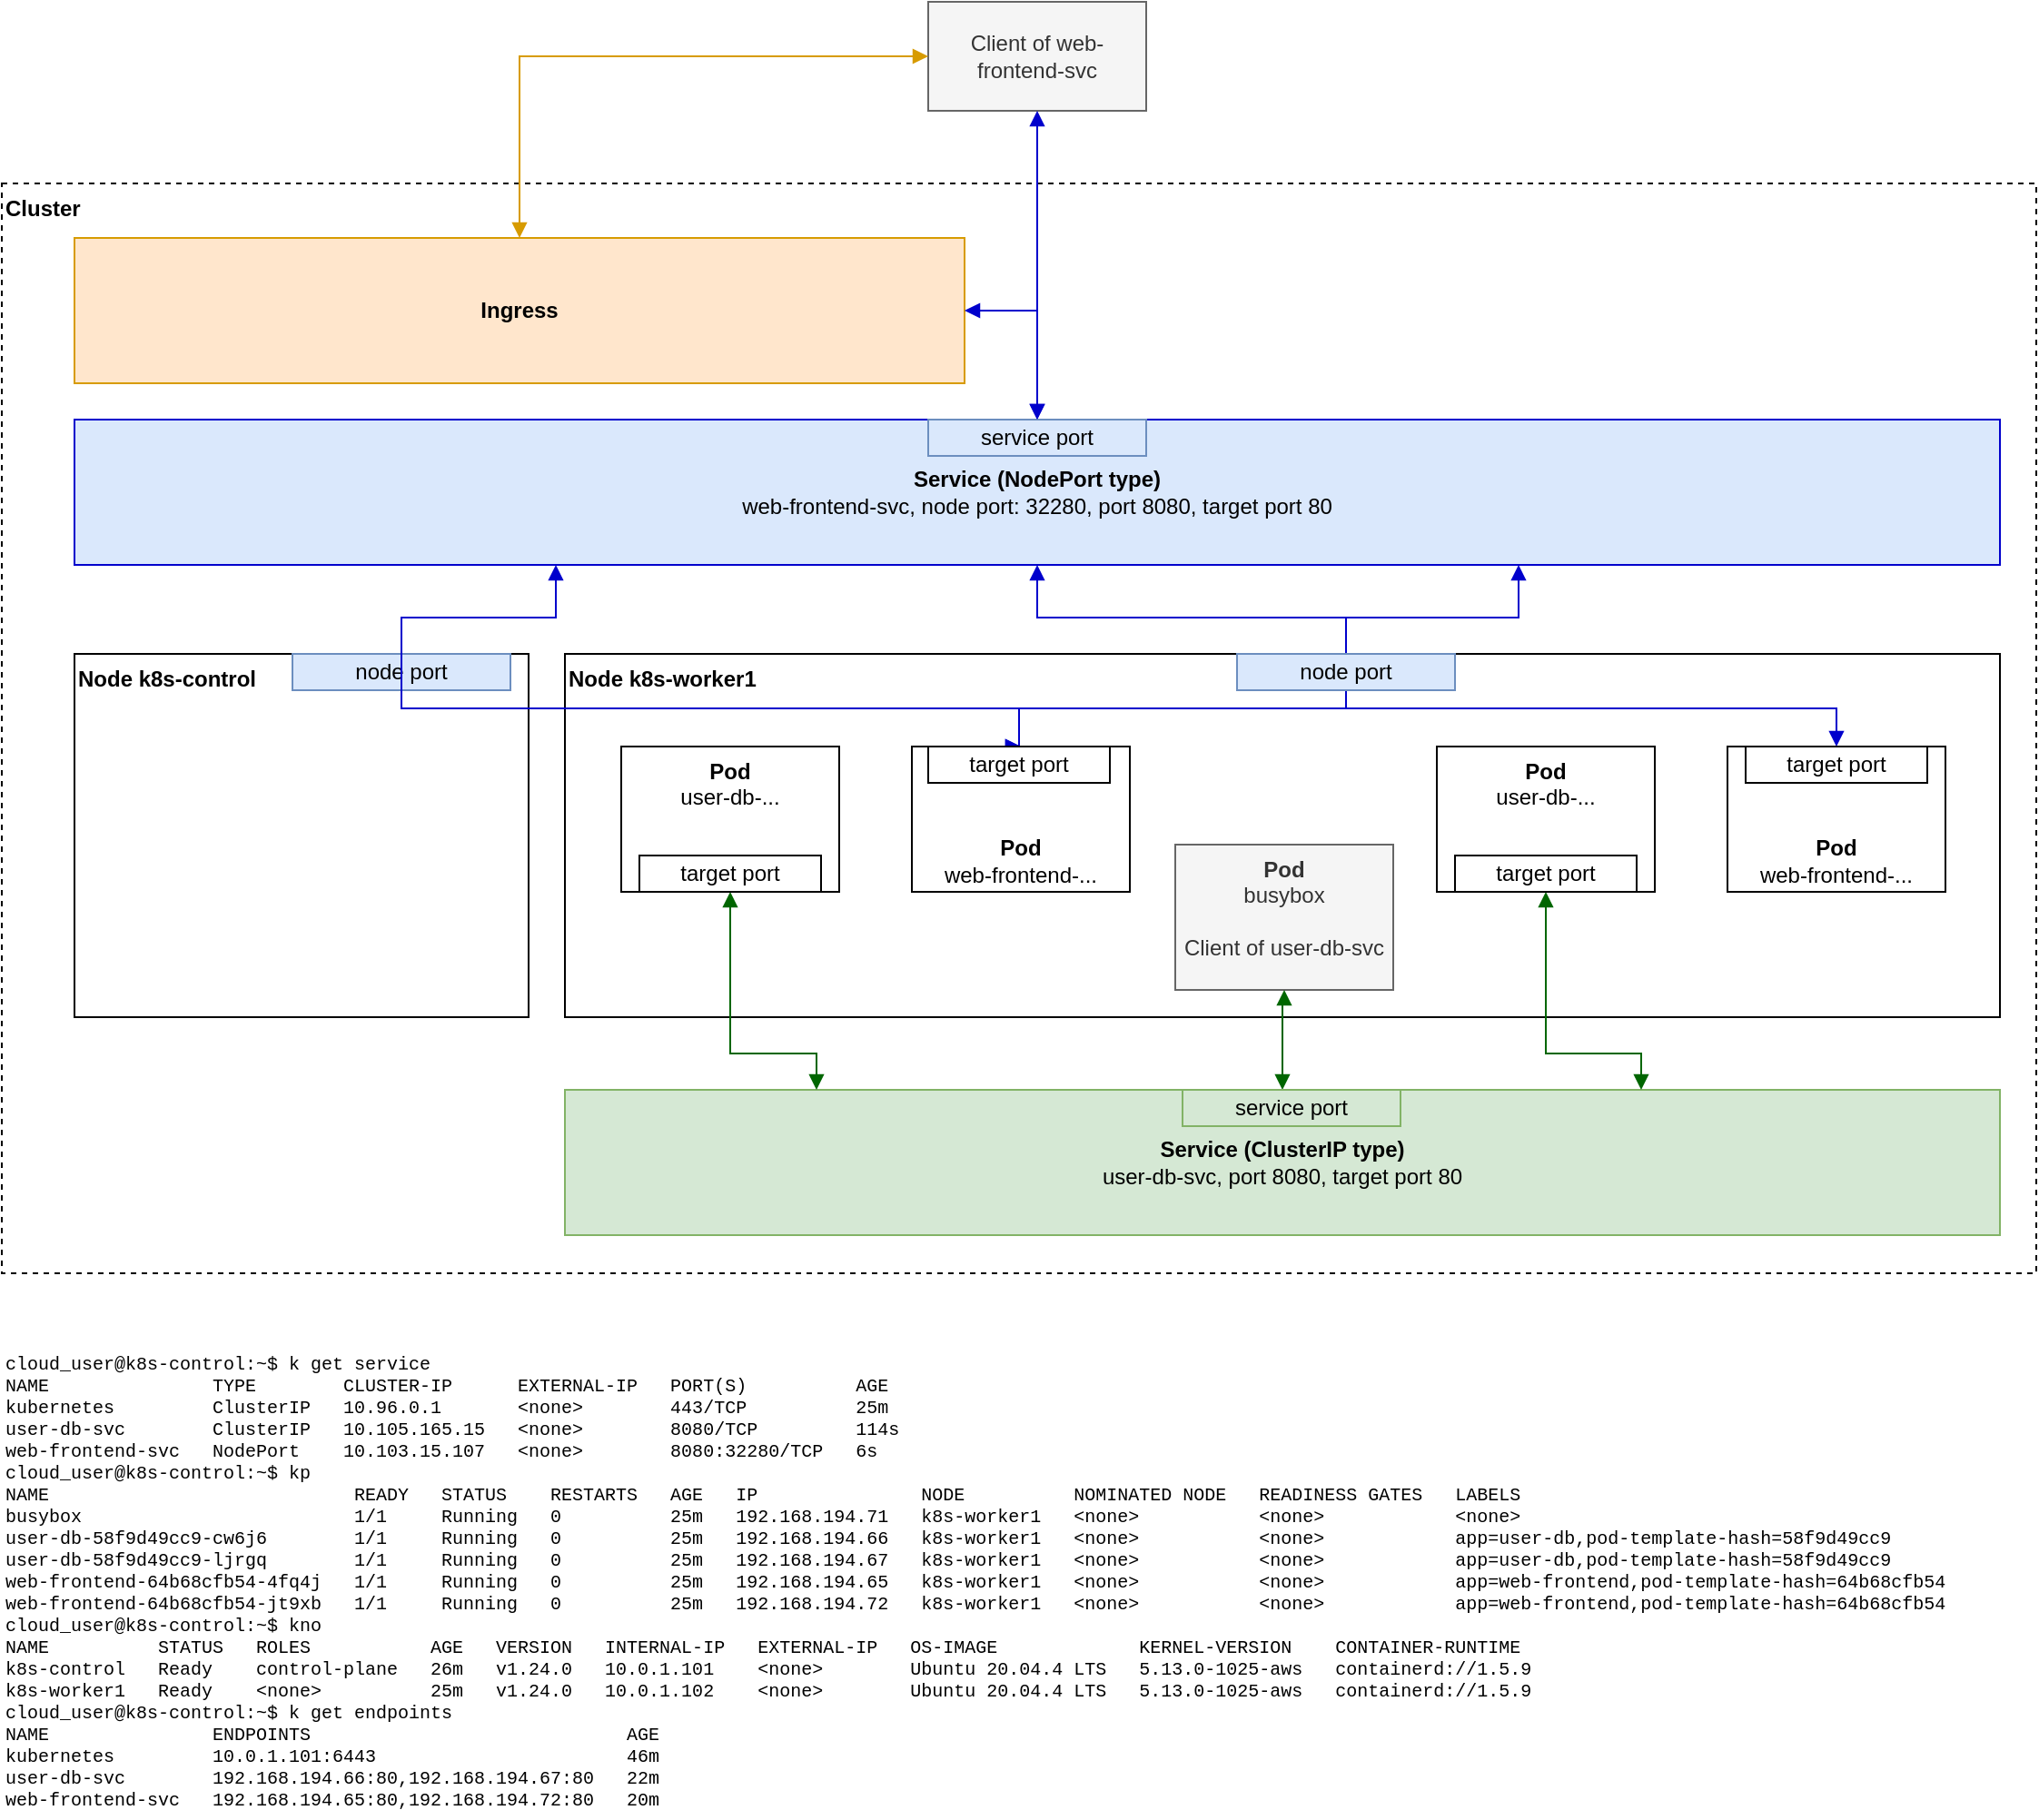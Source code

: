 <mxfile version="17.2.4" type="device"><diagram name="Services-Ingress" id="MA8E6Jf3UOTVevMTUsRK"><mxGraphModel dx="1358" dy="777" grid="1" gridSize="10" guides="1" tooltips="1" connect="1" arrows="1" fold="1" page="1" pageScale="1" pageWidth="827" pageHeight="1169" math="0" shadow="0"><root><mxCell id="U_m7lOSmqL75EaC9EaHK-0"/><mxCell id="U_m7lOSmqL75EaC9EaHK-1" parent="U_m7lOSmqL75EaC9EaHK-0"/><mxCell id="U_m7lOSmqL75EaC9EaHK-2" value="Cluster" style="rounded=0;whiteSpace=wrap;html=1;verticalAlign=top;dashed=1;align=left;fontStyle=1" vertex="1" parent="U_m7lOSmqL75EaC9EaHK-1"><mxGeometry x="40" y="160" width="1120" height="600" as="geometry"/></mxCell><mxCell id="U_m7lOSmqL75EaC9EaHK-3" value="&lt;b&gt;Node&amp;nbsp;k8s-control&lt;/b&gt;" style="rounded=0;whiteSpace=wrap;html=1;verticalAlign=top;align=left;" vertex="1" parent="U_m7lOSmqL75EaC9EaHK-1"><mxGeometry x="80" y="419" width="250" height="200" as="geometry"/></mxCell><mxCell id="U_m7lOSmqL75EaC9EaHK-4" value="&lt;b&gt;Node&amp;nbsp;k8s-worker1&lt;/b&gt;" style="rounded=0;whiteSpace=wrap;html=1;verticalAlign=top;align=left;" vertex="1" parent="U_m7lOSmqL75EaC9EaHK-1"><mxGeometry x="350" y="419" width="790" height="200" as="geometry"/></mxCell><mxCell id="U_m7lOSmqL75EaC9EaHK-5" value="&lt;b&gt;Pod&lt;/b&gt;&lt;br&gt;web-frontend-..." style="rounded=0;whiteSpace=wrap;html=1;verticalAlign=bottom;" vertex="1" parent="U_m7lOSmqL75EaC9EaHK-1"><mxGeometry x="541" y="470" width="120" height="80" as="geometry"/></mxCell><mxCell id="U_m7lOSmqL75EaC9EaHK-6" value="&lt;b&gt;Pod&lt;/b&gt;&lt;br&gt;user-db-..." style="rounded=0;whiteSpace=wrap;html=1;verticalAlign=top;" vertex="1" parent="U_m7lOSmqL75EaC9EaHK-1"><mxGeometry x="381" y="470" width="120" height="80" as="geometry"/></mxCell><mxCell id="U_m7lOSmqL75EaC9EaHK-7" value="&lt;b&gt;Service (NodePort type)&lt;/b&gt;&lt;br&gt;web-frontend-svc, node port: 32280, port 8080, target port 80" style="rounded=0;whiteSpace=wrap;html=1;verticalAlign=middle;fillColor=#dae8fc;strokeColor=#0000CC;fontColor=#000000;" vertex="1" parent="U_m7lOSmqL75EaC9EaHK-1"><mxGeometry x="80" y="290" width="1060" height="80" as="geometry"/></mxCell><mxCell id="U_m7lOSmqL75EaC9EaHK-8" value="&lt;b&gt;Service (ClusterIP type)&lt;/b&gt;&lt;br&gt;user-db-svc, port 8080, target port 80" style="rounded=0;whiteSpace=wrap;html=1;verticalAlign=middle;fillColor=#d5e8d4;strokeColor=#82b366;" vertex="1" parent="U_m7lOSmqL75EaC9EaHK-1"><mxGeometry x="350" y="659" width="790" height="80" as="geometry"/></mxCell><mxCell id="U_m7lOSmqL75EaC9EaHK-9" value="&lt;b&gt;Pod&lt;br&gt;&lt;/b&gt;web-frontend-..." style="rounded=0;whiteSpace=wrap;html=1;verticalAlign=bottom;" vertex="1" parent="U_m7lOSmqL75EaC9EaHK-1"><mxGeometry x="990" y="470" width="120" height="80" as="geometry"/></mxCell><mxCell id="U_m7lOSmqL75EaC9EaHK-10" value="&lt;b&gt;Pod&lt;br&gt;&lt;/b&gt;user-db-..." style="rounded=0;whiteSpace=wrap;html=1;verticalAlign=top;" vertex="1" parent="U_m7lOSmqL75EaC9EaHK-1"><mxGeometry x="830" y="470" width="120" height="80" as="geometry"/></mxCell><mxCell id="U_m7lOSmqL75EaC9EaHK-11" value="" style="edgeStyle=orthogonalEdgeStyle;html=1;endArrow=block;elbow=vertical;startArrow=block;startFill=1;endFill=1;strokeColor=#0000CC;rounded=0;entryX=0.5;entryY=0;entryDx=0;entryDy=0;exitX=0.5;exitY=1;exitDx=0;exitDy=0;" edge="1" parent="U_m7lOSmqL75EaC9EaHK-1" source="U_m7lOSmqL75EaC9EaHK-7" target="U_m7lOSmqL75EaC9EaHK-5"><mxGeometry width="100" relative="1" as="geometry"><mxPoint x="520" y="519" as="sourcePoint"/><mxPoint x="620" y="519" as="targetPoint"/><Array as="points"><mxPoint x="610" y="399"/><mxPoint x="780" y="399"/><mxPoint x="780" y="449"/><mxPoint x="600" y="449"/></Array></mxGeometry></mxCell><mxCell id="U_m7lOSmqL75EaC9EaHK-12" value="" style="edgeStyle=orthogonalEdgeStyle;html=1;endArrow=block;elbow=vertical;startArrow=block;startFill=1;endFill=1;strokeColor=#0000CC;rounded=0;entryX=0.5;entryY=0;entryDx=0;entryDy=0;exitX=0.75;exitY=1;exitDx=0;exitDy=0;" edge="1" parent="U_m7lOSmqL75EaC9EaHK-1" source="U_m7lOSmqL75EaC9EaHK-7" target="U_m7lOSmqL75EaC9EaHK-9"><mxGeometry width="100" relative="1" as="geometry"><mxPoint x="790" y="369" as="sourcePoint"/><mxPoint x="670" y="509" as="targetPoint"/><Array as="points"><mxPoint x="875" y="399"/><mxPoint x="780" y="399"/><mxPoint x="780" y="449"/><mxPoint x="1050" y="449"/></Array></mxGeometry></mxCell><mxCell id="U_m7lOSmqL75EaC9EaHK-13" value="&lt;div&gt;&lt;div style=&quot;font-size: 10px&quot;&gt;cloud_user@k8s-control:~$ k get service&lt;/div&gt;&lt;div style=&quot;font-size: 10px&quot;&gt;NAME&amp;nbsp; &amp;nbsp; &amp;nbsp; &amp;nbsp; &amp;nbsp; &amp;nbsp; &amp;nbsp; &amp;nbsp;TYPE&amp;nbsp; &amp;nbsp; &amp;nbsp; &amp;nbsp; CLUSTER-IP&amp;nbsp; &amp;nbsp; &amp;nbsp; EXTERNAL-IP&amp;nbsp; &amp;nbsp;PORT(S)&amp;nbsp; &amp;nbsp; &amp;nbsp; &amp;nbsp; &amp;nbsp; AGE&lt;/div&gt;&lt;div style=&quot;font-size: 10px&quot;&gt;kubernetes&amp;nbsp; &amp;nbsp; &amp;nbsp; &amp;nbsp; &amp;nbsp;ClusterIP&amp;nbsp; &amp;nbsp;10.96.0.1&amp;nbsp; &amp;nbsp; &amp;nbsp; &amp;nbsp;&amp;lt;none&amp;gt;&amp;nbsp; &amp;nbsp; &amp;nbsp; &amp;nbsp; 443/TCP&amp;nbsp; &amp;nbsp; &amp;nbsp; &amp;nbsp; &amp;nbsp; 25m&lt;/div&gt;&lt;div style=&quot;font-size: 10px&quot;&gt;user-db-svc&amp;nbsp; &amp;nbsp; &amp;nbsp; &amp;nbsp; ClusterIP&amp;nbsp; &amp;nbsp;10.105.165.15&amp;nbsp; &amp;nbsp;&amp;lt;none&amp;gt;&amp;nbsp; &amp;nbsp; &amp;nbsp; &amp;nbsp; 8080/TCP&amp;nbsp; &amp;nbsp; &amp;nbsp; &amp;nbsp; &amp;nbsp;114s&lt;/div&gt;&lt;div style=&quot;font-size: 10px&quot;&gt;web-frontend-svc&amp;nbsp; &amp;nbsp;NodePort&amp;nbsp; &amp;nbsp; 10.103.15.107&amp;nbsp; &amp;nbsp;&amp;lt;none&amp;gt;&amp;nbsp; &amp;nbsp; &amp;nbsp; &amp;nbsp; 8080:32280/TCP&amp;nbsp; &amp;nbsp;6s&lt;/div&gt;&lt;div style=&quot;font-size: 10px&quot;&gt;cloud_user@k8s-control:~$ kp&lt;/div&gt;&lt;div style=&quot;font-size: 10px&quot;&gt;NAME&amp;nbsp; &amp;nbsp; &amp;nbsp; &amp;nbsp; &amp;nbsp; &amp;nbsp; &amp;nbsp; &amp;nbsp; &amp;nbsp; &amp;nbsp; &amp;nbsp; &amp;nbsp; &amp;nbsp; &amp;nbsp; READY&amp;nbsp; &amp;nbsp;STATUS&amp;nbsp; &amp;nbsp; RESTARTS&amp;nbsp; &amp;nbsp;AGE&amp;nbsp; &amp;nbsp;IP&amp;nbsp; &amp;nbsp; &amp;nbsp; &amp;nbsp; &amp;nbsp; &amp;nbsp; &amp;nbsp; &amp;nbsp;NODE&amp;nbsp; &amp;nbsp; &amp;nbsp; &amp;nbsp; &amp;nbsp; NOMINATED NODE&amp;nbsp; &amp;nbsp;READINESS GATES&amp;nbsp; &amp;nbsp;LABELS&lt;/div&gt;&lt;div style=&quot;font-size: 10px&quot;&gt;busybox&amp;nbsp; &amp;nbsp; &amp;nbsp; &amp;nbsp; &amp;nbsp; &amp;nbsp; &amp;nbsp; &amp;nbsp; &amp;nbsp; &amp;nbsp; &amp;nbsp; &amp;nbsp; &amp;nbsp;1/1&amp;nbsp; &amp;nbsp; &amp;nbsp;Running&amp;nbsp; &amp;nbsp;0&amp;nbsp; &amp;nbsp; &amp;nbsp; &amp;nbsp; &amp;nbsp; 25m&amp;nbsp; &amp;nbsp;192.168.194.71&amp;nbsp; &amp;nbsp;k8s-worker1&amp;nbsp; &amp;nbsp;&amp;lt;none&amp;gt;&amp;nbsp; &amp;nbsp; &amp;nbsp; &amp;nbsp; &amp;nbsp; &amp;nbsp;&amp;lt;none&amp;gt;&amp;nbsp; &amp;nbsp; &amp;nbsp; &amp;nbsp; &amp;nbsp; &amp;nbsp; &amp;lt;none&amp;gt;&lt;/div&gt;&lt;div style=&quot;font-size: 10px&quot;&gt;user-db-58f9d49cc9-cw6j6&amp;nbsp; &amp;nbsp; &amp;nbsp; &amp;nbsp; 1/1&amp;nbsp; &amp;nbsp; &amp;nbsp;Running&amp;nbsp; &amp;nbsp;0&amp;nbsp; &amp;nbsp; &amp;nbsp; &amp;nbsp; &amp;nbsp; 25m&amp;nbsp; &amp;nbsp;192.168.194.66&amp;nbsp; &amp;nbsp;k8s-worker1&amp;nbsp; &amp;nbsp;&amp;lt;none&amp;gt;&amp;nbsp; &amp;nbsp; &amp;nbsp; &amp;nbsp; &amp;nbsp; &amp;nbsp;&amp;lt;none&amp;gt;&amp;nbsp; &amp;nbsp; &amp;nbsp; &amp;nbsp; &amp;nbsp; &amp;nbsp; app=user-db,pod-template-hash=58f9d49cc9&lt;/div&gt;&lt;div style=&quot;font-size: 10px&quot;&gt;user-db-58f9d49cc9-ljrgq&amp;nbsp; &amp;nbsp; &amp;nbsp; &amp;nbsp; 1/1&amp;nbsp; &amp;nbsp; &amp;nbsp;Running&amp;nbsp; &amp;nbsp;0&amp;nbsp; &amp;nbsp; &amp;nbsp; &amp;nbsp; &amp;nbsp; 25m&amp;nbsp; &amp;nbsp;192.168.194.67&amp;nbsp; &amp;nbsp;k8s-worker1&amp;nbsp; &amp;nbsp;&amp;lt;none&amp;gt;&amp;nbsp; &amp;nbsp; &amp;nbsp; &amp;nbsp; &amp;nbsp; &amp;nbsp;&amp;lt;none&amp;gt;&amp;nbsp; &amp;nbsp; &amp;nbsp; &amp;nbsp; &amp;nbsp; &amp;nbsp; app=user-db,pod-template-hash=58f9d49cc9&lt;/div&gt;&lt;div style=&quot;font-size: 10px&quot;&gt;web-frontend-64b68cfb54-4fq4j&amp;nbsp; &amp;nbsp;1/1&amp;nbsp; &amp;nbsp; &amp;nbsp;Running&amp;nbsp; &amp;nbsp;0&amp;nbsp; &amp;nbsp; &amp;nbsp; &amp;nbsp; &amp;nbsp; 25m&amp;nbsp; &amp;nbsp;192.168.194.65&amp;nbsp; &amp;nbsp;k8s-worker1&amp;nbsp; &amp;nbsp;&amp;lt;none&amp;gt;&amp;nbsp; &amp;nbsp; &amp;nbsp; &amp;nbsp; &amp;nbsp; &amp;nbsp;&amp;lt;none&amp;gt;&amp;nbsp; &amp;nbsp; &amp;nbsp; &amp;nbsp; &amp;nbsp; &amp;nbsp; app=web-frontend,pod-template-hash=64b68cfb54&lt;/div&gt;&lt;div style=&quot;font-size: 10px&quot;&gt;web-frontend-64b68cfb54-jt9xb&amp;nbsp; &amp;nbsp;1/1&amp;nbsp; &amp;nbsp; &amp;nbsp;Running&amp;nbsp; &amp;nbsp;0&amp;nbsp; &amp;nbsp; &amp;nbsp; &amp;nbsp; &amp;nbsp; 25m&amp;nbsp; &amp;nbsp;192.168.194.72&amp;nbsp; &amp;nbsp;k8s-worker1&amp;nbsp; &amp;nbsp;&amp;lt;none&amp;gt;&amp;nbsp; &amp;nbsp; &amp;nbsp; &amp;nbsp; &amp;nbsp; &amp;nbsp;&amp;lt;none&amp;gt;&amp;nbsp; &amp;nbsp; &amp;nbsp; &amp;nbsp; &amp;nbsp; &amp;nbsp; app=web-frontend,pod-template-hash=64b68cfb54&lt;/div&gt;&lt;div style=&quot;font-size: 10px&quot;&gt;cloud_user@k8s-control:~$ kno&lt;/div&gt;&lt;div style=&quot;font-size: 10px&quot;&gt;NAME&amp;nbsp; &amp;nbsp; &amp;nbsp; &amp;nbsp; &amp;nbsp; STATUS&amp;nbsp; &amp;nbsp;ROLES&amp;nbsp; &amp;nbsp; &amp;nbsp; &amp;nbsp; &amp;nbsp; &amp;nbsp;AGE&amp;nbsp; &amp;nbsp;VERSION&amp;nbsp; &amp;nbsp;INTERNAL-IP&amp;nbsp; &amp;nbsp;EXTERNAL-IP&amp;nbsp; &amp;nbsp;OS-IMAGE&amp;nbsp; &amp;nbsp; &amp;nbsp; &amp;nbsp; &amp;nbsp; &amp;nbsp; &amp;nbsp;KERNEL-VERSION&amp;nbsp; &amp;nbsp; CONTAINER-RUNTIME&lt;/div&gt;&lt;div style=&quot;font-size: 10px&quot;&gt;k8s-control&amp;nbsp; &amp;nbsp;Ready&amp;nbsp; &amp;nbsp; control-plane&amp;nbsp; &amp;nbsp;26m&amp;nbsp; &amp;nbsp;v1.24.0&amp;nbsp; &amp;nbsp;10.0.1.101&amp;nbsp; &amp;nbsp; &amp;lt;none&amp;gt;&amp;nbsp; &amp;nbsp; &amp;nbsp; &amp;nbsp; Ubuntu 20.04.4 LTS&amp;nbsp; &amp;nbsp;5.13.0-1025-aws&amp;nbsp; &amp;nbsp;containerd://1.5.9&lt;/div&gt;&lt;div style=&quot;font-size: 10px&quot;&gt;k8s-worker1&amp;nbsp; &amp;nbsp;Ready&amp;nbsp; &amp;nbsp; &amp;lt;none&amp;gt;&amp;nbsp; &amp;nbsp; &amp;nbsp; &amp;nbsp; &amp;nbsp; 25m&amp;nbsp; &amp;nbsp;v1.24.0&amp;nbsp; &amp;nbsp;10.0.1.102&amp;nbsp; &amp;nbsp; &amp;lt;none&amp;gt;&amp;nbsp; &amp;nbsp; &amp;nbsp; &amp;nbsp; Ubuntu 20.04.4 LTS&amp;nbsp; &amp;nbsp;5.13.0-1025-aws&amp;nbsp; &amp;nbsp;containerd://1.5.9&lt;/div&gt;&lt;div&gt;&lt;div&gt;cloud_user@k8s-control:~$ k get endpoints&lt;/div&gt;&lt;div&gt;NAME&amp;nbsp; &amp;nbsp; &amp;nbsp; &amp;nbsp; &amp;nbsp; &amp;nbsp; &amp;nbsp; &amp;nbsp;ENDPOINTS&amp;nbsp; &amp;nbsp; &amp;nbsp; &amp;nbsp; &amp;nbsp; &amp;nbsp; &amp;nbsp; &amp;nbsp; &amp;nbsp; &amp;nbsp; &amp;nbsp; &amp;nbsp; &amp;nbsp; &amp;nbsp; &amp;nbsp;AGE&lt;/div&gt;&lt;div&gt;kubernetes&amp;nbsp; &amp;nbsp; &amp;nbsp; &amp;nbsp; &amp;nbsp;10.0.1.101:6443&amp;nbsp; &amp;nbsp; &amp;nbsp; &amp;nbsp; &amp;nbsp; &amp;nbsp; &amp;nbsp; &amp;nbsp; &amp;nbsp; &amp;nbsp; &amp;nbsp; &amp;nbsp;46m&lt;/div&gt;&lt;div&gt;user-db-svc&amp;nbsp; &amp;nbsp; &amp;nbsp; &amp;nbsp; 192.168.194.66:80,192.168.194.67:80&amp;nbsp; &amp;nbsp;22m&lt;/div&gt;&lt;div&gt;web-frontend-svc&amp;nbsp; &amp;nbsp;192.168.194.65:80,192.168.194.72:80&amp;nbsp; &amp;nbsp;20m&lt;/div&gt;&lt;/div&gt;&lt;/div&gt;" style="rounded=0;whiteSpace=wrap;html=1;verticalAlign=middle;align=left;fontFamily=Courier New;fontSize=10;strokeColor=none;" vertex="1" parent="U_m7lOSmqL75EaC9EaHK-1"><mxGeometry x="40" y="800" width="1110" height="260" as="geometry"/></mxCell><mxCell id="U_m7lOSmqL75EaC9EaHK-14" value="&lt;b&gt;Pod&lt;/b&gt;&lt;br&gt;busybox&lt;br&gt;&lt;br&gt;Client of user-db-svc" style="rounded=0;whiteSpace=wrap;html=1;verticalAlign=top;fillColor=#f5f5f5;fontColor=#333333;strokeColor=#666666;" vertex="1" parent="U_m7lOSmqL75EaC9EaHK-1"><mxGeometry x="686" y="524" width="120" height="80" as="geometry"/></mxCell><mxCell id="U_m7lOSmqL75EaC9EaHK-15" value="" style="edgeStyle=orthogonalEdgeStyle;html=1;endArrow=block;elbow=vertical;startArrow=block;startFill=1;endFill=1;strokeColor=#006600;rounded=0;entryX=0.75;entryY=0;entryDx=0;entryDy=0;exitX=0.5;exitY=1;exitDx=0;exitDy=0;" edge="1" parent="U_m7lOSmqL75EaC9EaHK-1" source="U_m7lOSmqL75EaC9EaHK-10" target="U_m7lOSmqL75EaC9EaHK-8"><mxGeometry width="100" relative="1" as="geometry"><mxPoint x="970" y="369" as="sourcePoint"/><mxPoint x="1060" y="469" as="targetPoint"/><Array as="points"><mxPoint x="890" y="639"/><mxPoint x="943" y="639"/></Array></mxGeometry></mxCell><mxCell id="U_m7lOSmqL75EaC9EaHK-16" value="" style="edgeStyle=orthogonalEdgeStyle;html=1;endArrow=block;elbow=vertical;startArrow=block;startFill=1;endFill=1;strokeColor=#006600;rounded=0;entryX=0.25;entryY=0;entryDx=0;entryDy=0;exitX=0.5;exitY=1;exitDx=0;exitDy=0;" edge="1" parent="U_m7lOSmqL75EaC9EaHK-1" source="U_m7lOSmqL75EaC9EaHK-6"><mxGeometry width="100" relative="1" as="geometry"><mxPoint x="841" y="529" as="sourcePoint"/><mxPoint x="488.5" y="659" as="targetPoint"/><Array as="points"><mxPoint x="441" y="639"/><mxPoint x="489" y="639"/></Array></mxGeometry></mxCell><mxCell id="U_m7lOSmqL75EaC9EaHK-17" value="Client of web-frontend-svc" style="rounded=0;whiteSpace=wrap;html=1;fillColor=#f5f5f5;fontColor=#333333;strokeColor=#666666;" vertex="1" parent="U_m7lOSmqL75EaC9EaHK-1"><mxGeometry x="550" y="60" width="120" height="60" as="geometry"/></mxCell><mxCell id="U_m7lOSmqL75EaC9EaHK-18" value="" style="edgeStyle=orthogonalEdgeStyle;html=1;endArrow=block;elbow=vertical;startArrow=block;startFill=1;endFill=1;strokeColor=#0000CC;rounded=0;entryX=0.5;entryY=0;entryDx=0;entryDy=0;exitX=0.5;exitY=1;exitDx=0;exitDy=0;" edge="1" parent="U_m7lOSmqL75EaC9EaHK-1" source="U_m7lOSmqL75EaC9EaHK-17" target="U_m7lOSmqL75EaC9EaHK-7"><mxGeometry width="100" relative="1" as="geometry"><mxPoint x="610" y="270" as="sourcePoint"/><mxPoint x="670" y="370" as="targetPoint"/><Array as="points"><mxPoint x="610" y="130"/><mxPoint x="610" y="130"/></Array></mxGeometry></mxCell><mxCell id="U_m7lOSmqL75EaC9EaHK-19" value="node port" style="rounded=0;whiteSpace=wrap;html=1;fillColor=#dae8fc;strokeColor=#6c8ebf;" vertex="1" parent="U_m7lOSmqL75EaC9EaHK-1"><mxGeometry x="720" y="419" width="120" height="20" as="geometry"/></mxCell><mxCell id="U_m7lOSmqL75EaC9EaHK-20" value="node port" style="rounded=0;whiteSpace=wrap;html=1;fillColor=#dae8fc;strokeColor=#6c8ebf;" vertex="1" parent="U_m7lOSmqL75EaC9EaHK-1"><mxGeometry x="200" y="419" width="120" height="20" as="geometry"/></mxCell><mxCell id="U_m7lOSmqL75EaC9EaHK-21" value="" style="edgeStyle=orthogonalEdgeStyle;html=1;endArrow=block;elbow=vertical;startArrow=block;startFill=1;endFill=1;strokeColor=#0000CC;rounded=0;entryX=0.5;entryY=0;entryDx=0;entryDy=0;exitX=0.25;exitY=1;exitDx=0;exitDy=0;" edge="1" parent="U_m7lOSmqL75EaC9EaHK-1" source="U_m7lOSmqL75EaC9EaHK-7" target="U_m7lOSmqL75EaC9EaHK-5"><mxGeometry width="100" relative="1" as="geometry"><mxPoint x="620" y="369" as="sourcePoint"/><mxPoint x="670" y="480" as="targetPoint"/><Array as="points"><mxPoint x="345" y="399"/><mxPoint x="260" y="399"/><mxPoint x="260" y="449"/><mxPoint x="600" y="449"/></Array></mxGeometry></mxCell><mxCell id="U_m7lOSmqL75EaC9EaHK-22" value="" style="edgeStyle=orthogonalEdgeStyle;html=1;endArrow=block;elbow=vertical;startArrow=block;startFill=1;endFill=1;strokeColor=#006600;rounded=0;entryX=0.5;entryY=0;entryDx=0;entryDy=0;exitX=0.5;exitY=1;exitDx=0;exitDy=0;" edge="1" parent="U_m7lOSmqL75EaC9EaHK-1" source="U_m7lOSmqL75EaC9EaHK-14" target="U_m7lOSmqL75EaC9EaHK-8"><mxGeometry width="100" relative="1" as="geometry"><mxPoint x="900" y="540" as="sourcePoint"/><mxPoint x="970" y="669" as="targetPoint"/><Array as="points"><mxPoint x="745" y="609"/></Array></mxGeometry></mxCell><mxCell id="U_m7lOSmqL75EaC9EaHK-23" value="service port" style="rounded=0;whiteSpace=wrap;html=1;fillColor=#d5e8d4;strokeColor=#82b366;" vertex="1" parent="U_m7lOSmqL75EaC9EaHK-1"><mxGeometry x="690" y="659" width="120" height="20" as="geometry"/></mxCell><mxCell id="U_m7lOSmqL75EaC9EaHK-24" value="service port" style="rounded=0;whiteSpace=wrap;html=1;fillColor=#dae8fc;strokeColor=#6c8ebf;" vertex="1" parent="U_m7lOSmqL75EaC9EaHK-1"><mxGeometry x="550" y="290" width="120" height="20" as="geometry"/></mxCell><mxCell id="U_m7lOSmqL75EaC9EaHK-25" value="target port" style="rounded=0;whiteSpace=wrap;html=1;" vertex="1" parent="U_m7lOSmqL75EaC9EaHK-1"><mxGeometry x="391" y="530" width="100" height="20" as="geometry"/></mxCell><mxCell id="U_m7lOSmqL75EaC9EaHK-26" value="target port" style="rounded=0;whiteSpace=wrap;html=1;" vertex="1" parent="U_m7lOSmqL75EaC9EaHK-1"><mxGeometry x="550" y="470" width="100" height="20" as="geometry"/></mxCell><mxCell id="U_m7lOSmqL75EaC9EaHK-27" value="target port" style="rounded=0;whiteSpace=wrap;html=1;" vertex="1" parent="U_m7lOSmqL75EaC9EaHK-1"><mxGeometry x="840" y="530" width="100" height="20" as="geometry"/></mxCell><mxCell id="U_m7lOSmqL75EaC9EaHK-28" value="target port" style="rounded=0;whiteSpace=wrap;html=1;" vertex="1" parent="U_m7lOSmqL75EaC9EaHK-1"><mxGeometry x="1000" y="470" width="100" height="20" as="geometry"/></mxCell><mxCell id="lyc_lkeC39ZgZaiR_9F--0" value="&lt;b&gt;Ingress&lt;/b&gt;" style="rounded=0;whiteSpace=wrap;html=1;verticalAlign=middle;fillColor=#ffe6cc;strokeColor=#d79b00;" vertex="1" parent="U_m7lOSmqL75EaC9EaHK-1"><mxGeometry x="80" y="190" width="490" height="80" as="geometry"/></mxCell><mxCell id="lyc_lkeC39ZgZaiR_9F--1" value="" style="edgeStyle=orthogonalEdgeStyle;html=1;endArrow=block;elbow=vertical;startArrow=block;startFill=1;endFill=1;strokeColor=#0000CC;rounded=0;entryX=0.5;entryY=0;entryDx=0;entryDy=0;exitX=1;exitY=0.5;exitDx=0;exitDy=0;" edge="1" parent="U_m7lOSmqL75EaC9EaHK-1" source="lyc_lkeC39ZgZaiR_9F--0" target="U_m7lOSmqL75EaC9EaHK-24"><mxGeometry width="100" relative="1" as="geometry"><mxPoint x="615" y="120" as="sourcePoint"/><mxPoint x="620" y="300" as="targetPoint"/><Array as="points"><mxPoint x="610" y="230"/></Array></mxGeometry></mxCell><mxCell id="lyc_lkeC39ZgZaiR_9F--2" value="" style="edgeStyle=orthogonalEdgeStyle;html=1;endArrow=block;elbow=vertical;startArrow=block;startFill=1;endFill=1;strokeColor=#D79B00;rounded=0;entryX=0.5;entryY=0;entryDx=0;entryDy=0;exitX=0;exitY=0.5;exitDx=0;exitDy=0;" edge="1" parent="U_m7lOSmqL75EaC9EaHK-1" source="U_m7lOSmqL75EaC9EaHK-17" target="lyc_lkeC39ZgZaiR_9F--0"><mxGeometry width="100" relative="1" as="geometry"><mxPoint x="615" y="120" as="sourcePoint"/><mxPoint x="620" y="300" as="targetPoint"/><Array as="points"><mxPoint x="325" y="90"/></Array></mxGeometry></mxCell></root></mxGraphModel></diagram></mxfile>